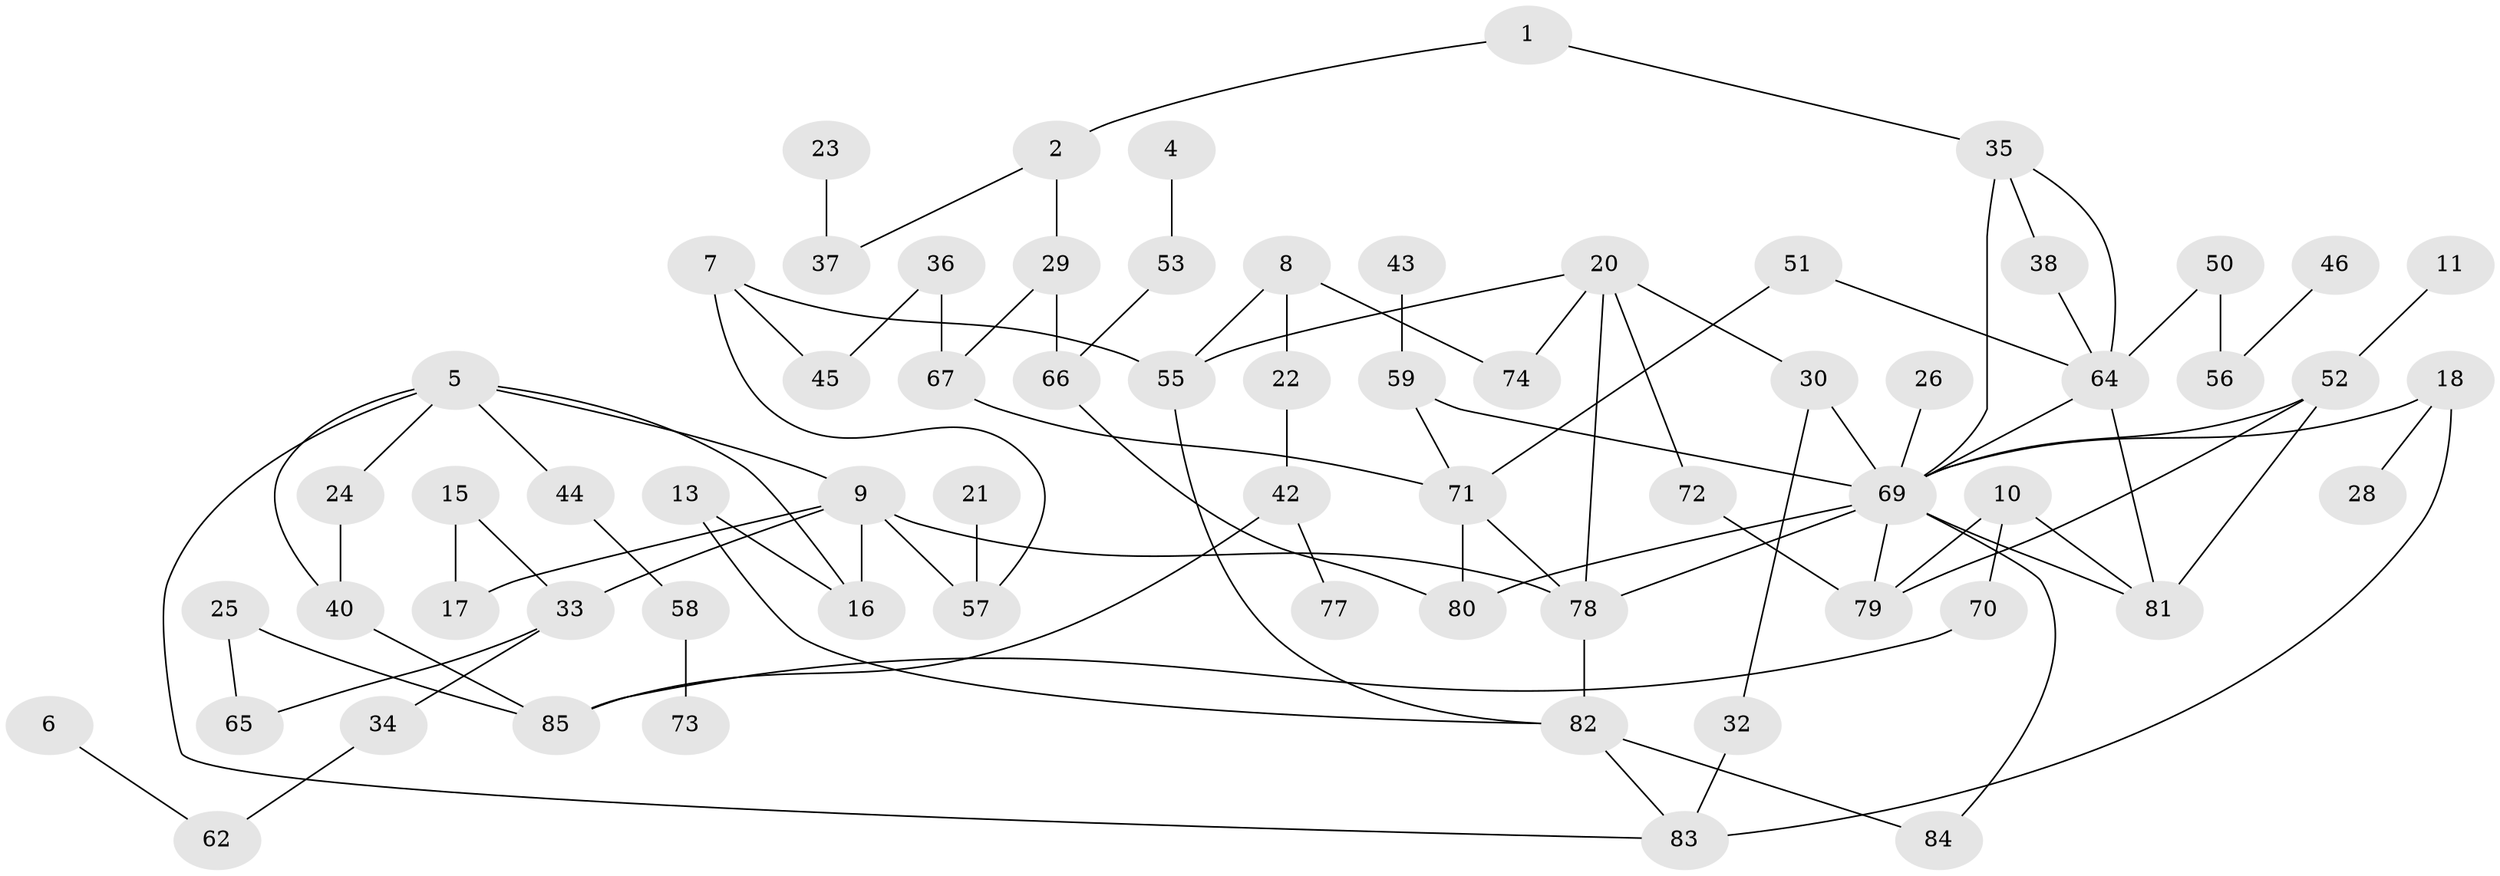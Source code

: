 // original degree distribution, {2: 0.21487603305785125, 3: 0.2231404958677686, 4: 0.08264462809917356, 0: 0.14049586776859505, 1: 0.24793388429752067, 5: 0.05785123966942149, 6: 0.01652892561983471, 7: 0.01652892561983471}
// Generated by graph-tools (version 1.1) at 2025/35/03/04/25 23:35:55]
// undirected, 67 vertices, 94 edges
graph export_dot {
  node [color=gray90,style=filled];
  1;
  2;
  4;
  5;
  6;
  7;
  8;
  9;
  10;
  11;
  13;
  15;
  16;
  17;
  18;
  20;
  21;
  22;
  23;
  24;
  25;
  26;
  28;
  29;
  30;
  32;
  33;
  34;
  35;
  36;
  37;
  38;
  40;
  42;
  43;
  44;
  45;
  46;
  50;
  51;
  52;
  53;
  55;
  56;
  57;
  58;
  59;
  62;
  64;
  65;
  66;
  67;
  69;
  70;
  71;
  72;
  73;
  74;
  77;
  78;
  79;
  80;
  81;
  82;
  83;
  84;
  85;
  1 -- 2 [weight=1.0];
  1 -- 35 [weight=1.0];
  2 -- 29 [weight=1.0];
  2 -- 37 [weight=1.0];
  4 -- 53 [weight=1.0];
  5 -- 9 [weight=1.0];
  5 -- 16 [weight=1.0];
  5 -- 24 [weight=1.0];
  5 -- 40 [weight=1.0];
  5 -- 44 [weight=1.0];
  5 -- 83 [weight=1.0];
  6 -- 62 [weight=1.0];
  7 -- 45 [weight=1.0];
  7 -- 55 [weight=1.0];
  7 -- 57 [weight=1.0];
  8 -- 22 [weight=2.0];
  8 -- 55 [weight=1.0];
  8 -- 74 [weight=1.0];
  9 -- 16 [weight=1.0];
  9 -- 17 [weight=1.0];
  9 -- 33 [weight=1.0];
  9 -- 57 [weight=1.0];
  9 -- 78 [weight=1.0];
  10 -- 70 [weight=1.0];
  10 -- 79 [weight=2.0];
  10 -- 81 [weight=1.0];
  11 -- 52 [weight=1.0];
  13 -- 16 [weight=1.0];
  13 -- 82 [weight=1.0];
  15 -- 17 [weight=1.0];
  15 -- 33 [weight=1.0];
  18 -- 28 [weight=1.0];
  18 -- 69 [weight=1.0];
  18 -- 83 [weight=1.0];
  20 -- 30 [weight=1.0];
  20 -- 55 [weight=1.0];
  20 -- 72 [weight=1.0];
  20 -- 74 [weight=1.0];
  20 -- 78 [weight=1.0];
  21 -- 57 [weight=1.0];
  22 -- 42 [weight=1.0];
  23 -- 37 [weight=1.0];
  24 -- 40 [weight=1.0];
  25 -- 65 [weight=1.0];
  25 -- 85 [weight=1.0];
  26 -- 69 [weight=1.0];
  29 -- 66 [weight=1.0];
  29 -- 67 [weight=1.0];
  30 -- 32 [weight=1.0];
  30 -- 69 [weight=1.0];
  32 -- 83 [weight=1.0];
  33 -- 34 [weight=1.0];
  33 -- 65 [weight=1.0];
  34 -- 62 [weight=1.0];
  35 -- 38 [weight=1.0];
  35 -- 64 [weight=1.0];
  35 -- 69 [weight=1.0];
  36 -- 45 [weight=1.0];
  36 -- 67 [weight=1.0];
  38 -- 64 [weight=1.0];
  40 -- 85 [weight=1.0];
  42 -- 77 [weight=1.0];
  42 -- 85 [weight=1.0];
  43 -- 59 [weight=1.0];
  44 -- 58 [weight=1.0];
  46 -- 56 [weight=1.0];
  50 -- 56 [weight=1.0];
  50 -- 64 [weight=1.0];
  51 -- 64 [weight=1.0];
  51 -- 71 [weight=1.0];
  52 -- 69 [weight=1.0];
  52 -- 79 [weight=1.0];
  52 -- 81 [weight=1.0];
  53 -- 66 [weight=1.0];
  55 -- 82 [weight=1.0];
  58 -- 73 [weight=1.0];
  59 -- 69 [weight=1.0];
  59 -- 71 [weight=1.0];
  64 -- 69 [weight=1.0];
  64 -- 81 [weight=1.0];
  66 -- 80 [weight=1.0];
  67 -- 71 [weight=1.0];
  69 -- 78 [weight=1.0];
  69 -- 79 [weight=1.0];
  69 -- 80 [weight=1.0];
  69 -- 81 [weight=1.0];
  69 -- 84 [weight=1.0];
  70 -- 85 [weight=1.0];
  71 -- 78 [weight=1.0];
  71 -- 80 [weight=1.0];
  72 -- 79 [weight=1.0];
  78 -- 82 [weight=1.0];
  82 -- 83 [weight=1.0];
  82 -- 84 [weight=1.0];
}
